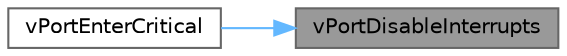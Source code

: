 digraph "vPortDisableInterrupts"
{
 // LATEX_PDF_SIZE
  bgcolor="transparent";
  edge [fontname=Helvetica,fontsize=10,labelfontname=Helvetica,labelfontsize=10];
  node [fontname=Helvetica,fontsize=10,shape=box,height=0.2,width=0.4];
  rankdir="RL";
  Node1 [id="Node000001",label="vPortDisableInterrupts",height=0.2,width=0.4,color="gray40", fillcolor="grey60", style="filled", fontcolor="black",tooltip="Disable interrupts."];
  Node1 -> Node2 [id="edge1_Node000001_Node000002",dir="back",color="steelblue1",style="solid",tooltip=" "];
  Node2 [id="Node000002",label="vPortEnterCritical",height=0.2,width=0.4,color="grey40", fillcolor="white", style="filled",URL="$_third_party_2_g_c_c_2_posix_2port_8c.html#a2ed3554a3de09a3bd09d396ee081ab69",tooltip="Enter critical section."];
}
